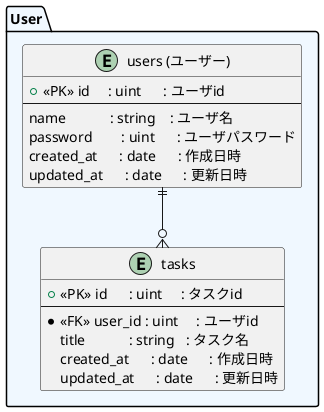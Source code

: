  @startuml tables
 
package "User" #f0f8ff {
    entity "users (ユーザー)" as users {
        + <<PK>> id     : uint      : ユーザid
        --
        name            : string    : ユーザ名
        password        : uint      : ユーザパスワード
        created_at      : date      : 作成日時
        updated_at      : date      : 更新日時
    }

    entity "tasks" as tasks {
        + <<PK>> id      : uint     : タスクid
        --
        * <<FK>> user_id : uint     : ユーザid
        title            : string   : タスク名
        created_at      : date      : 作成日時
        updated_at      : date      : 更新日時
    }
}


 users ||-d-o{ tasks
 
 @enduml